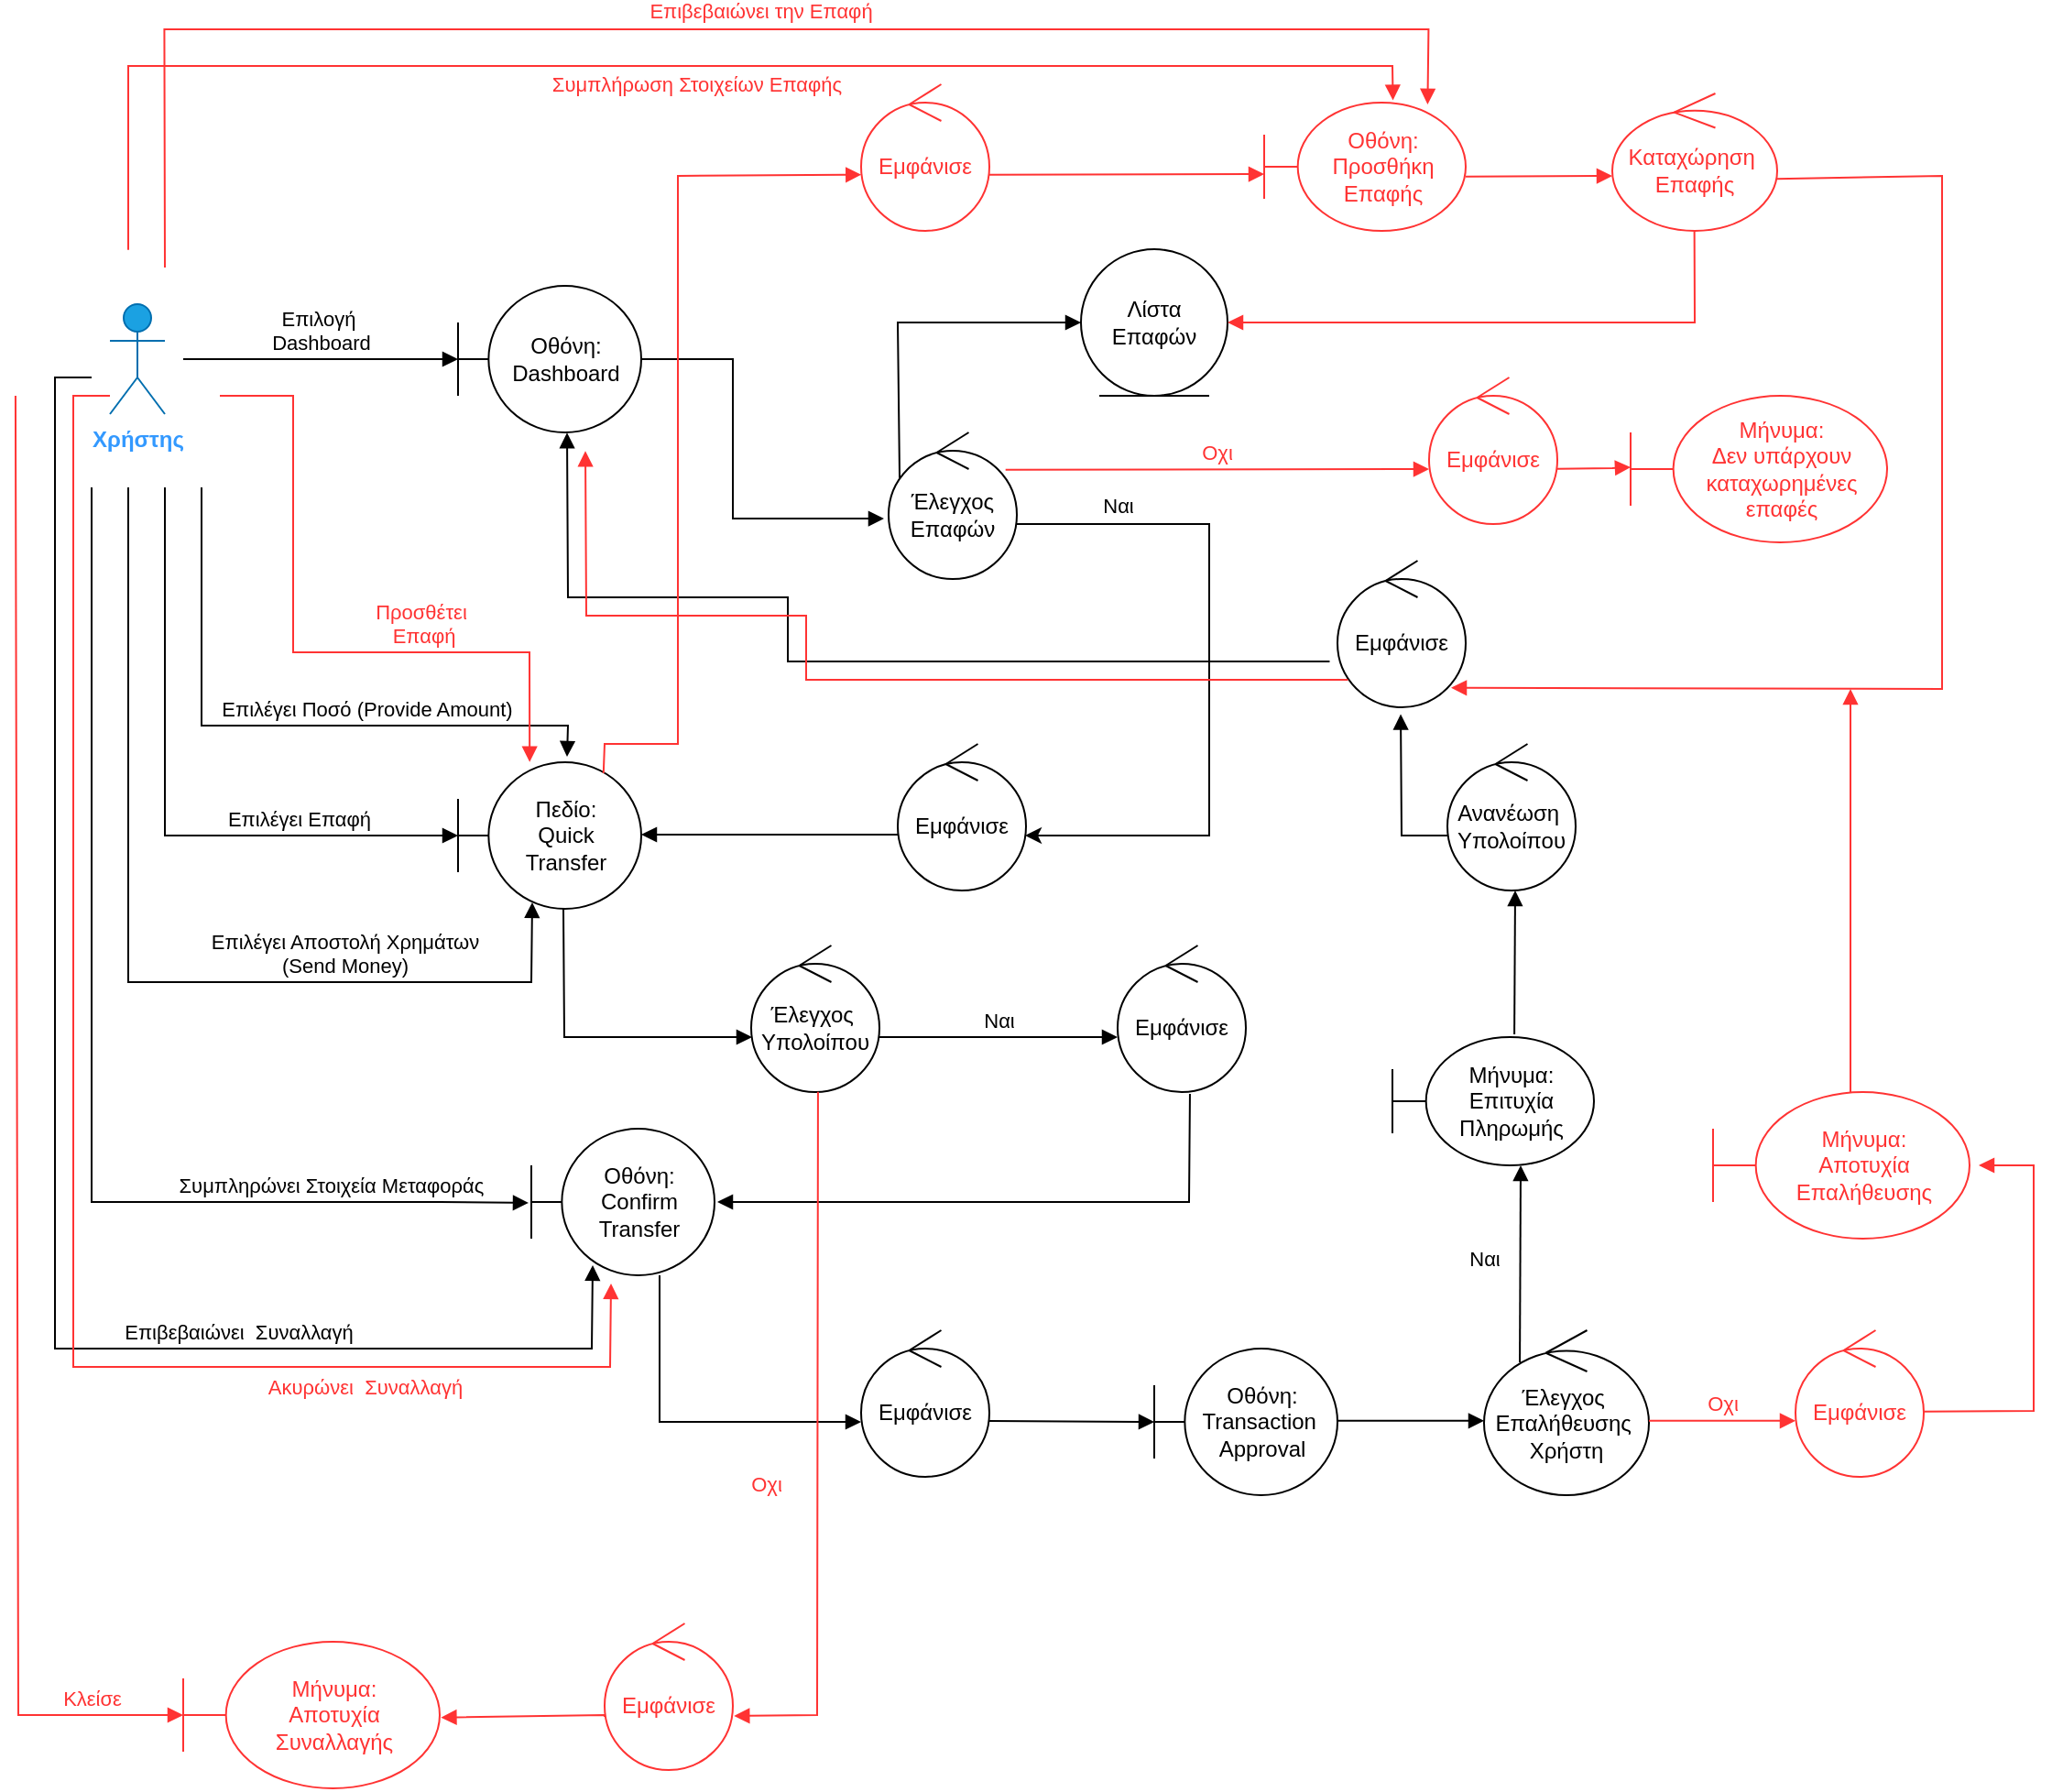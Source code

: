 <mxfile version="17.1.3" type="device"><diagram id="ZXy_3O-CRI1T3Pf7ygeH" name="Page-1"><mxGraphModel dx="1981" dy="1019" grid="1" gridSize="10" guides="1" tooltips="1" connect="1" arrows="1" fold="1" page="0" pageScale="1" pageWidth="827" pageHeight="1169" background="none" math="0" shadow="0"><root><mxCell id="0"/><mxCell id="1" parent="0"/><mxCell id="oYqFzWiZNGK12q5oOppW-3" value="&lt;b&gt;&lt;font color=&quot;#3399ff&quot;&gt;Χρήστης&lt;/font&gt;&lt;/b&gt;" style="shape=umlActor;verticalLabelPosition=bottom;verticalAlign=top;html=1;fillColor=#1ba1e2;strokeColor=#006EAF;fontColor=#ffffff;" parent="1" vertex="1"><mxGeometry x="50" y="230" width="30" height="60" as="geometry"/></mxCell><mxCell id="oYqFzWiZNGK12q5oOppW-4" value="Επιλογή&amp;nbsp;&lt;br&gt;Dashboard" style="html=1;verticalAlign=bottom;endArrow=block;rounded=0;" parent="1" edge="1"><mxGeometry width="80" relative="1" as="geometry"><mxPoint x="90" y="260" as="sourcePoint"/><mxPoint x="240" y="260" as="targetPoint"/></mxGeometry></mxCell><mxCell id="oYqFzWiZNGK12q5oOppW-6" value="Οθόνη:&lt;br&gt;Dashboard" style="shape=umlBoundary;whiteSpace=wrap;html=1;" parent="1" vertex="1"><mxGeometry x="240" y="220" width="100" height="80" as="geometry"/></mxCell><mxCell id="Dm_1q5Gp8U_kqtqM08ro-1" value="&lt;br&gt;" style="html=1;verticalAlign=bottom;endArrow=block;rounded=0;entryX=-0.036;entryY=0.588;entryDx=0;entryDy=0;entryPerimeter=0;" parent="1" target="Dm_1q5Gp8U_kqtqM08ro-2" edge="1"><mxGeometry width="80" relative="1" as="geometry"><mxPoint x="340" y="260" as="sourcePoint"/><mxPoint x="480" y="347" as="targetPoint"/><Array as="points"><mxPoint x="390" y="260"/><mxPoint x="390" y="347"/></Array></mxGeometry></mxCell><mxCell id="Dm_1q5Gp8U_kqtqM08ro-8" value="" style="edgeStyle=orthogonalEdgeStyle;rounded=0;orthogonalLoop=1;jettySize=auto;html=1;entryX=0.993;entryY=0.625;entryDx=0;entryDy=0;entryPerimeter=0;" parent="1" target="Dm_1q5Gp8U_kqtqM08ro-10" edge="1"><mxGeometry relative="1" as="geometry"><mxPoint x="540" y="340" as="sourcePoint"/><mxPoint x="590" y="520" as="targetPoint"/><Array as="points"><mxPoint x="540" y="350"/><mxPoint x="650" y="350"/><mxPoint x="650" y="520"/></Array></mxGeometry></mxCell><mxCell id="Dm_1q5Gp8U_kqtqM08ro-9" value="Ναι" style="edgeLabel;html=1;align=center;verticalAlign=middle;resizable=0;points=[];" parent="Dm_1q5Gp8U_kqtqM08ro-8" vertex="1" connectable="0"><mxGeometry x="0.142" y="1" relative="1" as="geometry"><mxPoint x="-51" y="-113" as="offset"/></mxGeometry></mxCell><mxCell id="Dm_1q5Gp8U_kqtqM08ro-2" value="Έλεγχος&lt;br&gt;Επαφών" style="ellipse;shape=umlControl;whiteSpace=wrap;html=1;" parent="1" vertex="1"><mxGeometry x="475" y="300" width="70" height="80" as="geometry"/></mxCell><mxCell id="Dm_1q5Gp8U_kqtqM08ro-4" value="&lt;br&gt;" style="html=1;verticalAlign=bottom;endArrow=block;rounded=0;entryX=0;entryY=0.5;entryDx=0;entryDy=0;exitX=0.086;exitY=0.311;exitDx=0;exitDy=0;exitPerimeter=0;" parent="1" source="Dm_1q5Gp8U_kqtqM08ro-2" target="Dm_1q5Gp8U_kqtqM08ro-5" edge="1"><mxGeometry width="80" relative="1" as="geometry"><mxPoint x="480" y="320" as="sourcePoint"/><mxPoint x="509.5" y="220" as="targetPoint"/><Array as="points"><mxPoint x="480" y="240"/></Array></mxGeometry></mxCell><mxCell id="Dm_1q5Gp8U_kqtqM08ro-5" value="Λίστα Επαφών" style="ellipse;shape=umlEntity;whiteSpace=wrap;html=1;" parent="1" vertex="1"><mxGeometry x="580" y="200" width="80" height="80" as="geometry"/></mxCell><mxCell id="Dm_1q5Gp8U_kqtqM08ro-6" value="Επιλέγει Επαφή" style="html=1;verticalAlign=bottom;endArrow=block;rounded=0;" parent="1" edge="1"><mxGeometry x="0.5" width="80" relative="1" as="geometry"><mxPoint x="80" y="330" as="sourcePoint"/><mxPoint x="240" y="520" as="targetPoint"/><Array as="points"><mxPoint x="80" y="520"/><mxPoint x="170" y="520"/></Array><mxPoint as="offset"/></mxGeometry></mxCell><mxCell id="Dm_1q5Gp8U_kqtqM08ro-10" value="Εμφάνισε" style="ellipse;shape=umlControl;whiteSpace=wrap;html=1;" parent="1" vertex="1"><mxGeometry x="480" y="470" width="70" height="80" as="geometry"/></mxCell><mxCell id="Dm_1q5Gp8U_kqtqM08ro-11" value="&lt;br&gt;" style="html=1;verticalAlign=bottom;endArrow=block;rounded=0;exitX=0;exitY=0.619;exitDx=0;exitDy=0;exitPerimeter=0;" parent="1" source="Dm_1q5Gp8U_kqtqM08ro-10" edge="1"><mxGeometry width="80" relative="1" as="geometry"><mxPoint x="460" y="520" as="sourcePoint"/><mxPoint x="340" y="519.5" as="targetPoint"/></mxGeometry></mxCell><mxCell id="Dm_1q5Gp8U_kqtqM08ro-12" value="Πεδίο:&lt;br&gt;Quick &lt;br&gt;Transfer" style="shape=umlBoundary;whiteSpace=wrap;html=1;" parent="1" vertex="1"><mxGeometry x="240" y="480" width="100" height="80" as="geometry"/></mxCell><mxCell id="Dm_1q5Gp8U_kqtqM08ro-15" value="Επιλέγει Ποσό (Provide Amount)" style="html=1;verticalAlign=bottom;endArrow=block;rounded=0;entryX=0.595;entryY=-0.037;entryDx=0;entryDy=0;entryPerimeter=0;" parent="1" target="Dm_1q5Gp8U_kqtqM08ro-12" edge="1"><mxGeometry x="0.268" width="80" relative="1" as="geometry"><mxPoint x="100" y="330" as="sourcePoint"/><mxPoint x="290" y="400" as="targetPoint"/><Array as="points"><mxPoint x="100" y="460"/><mxPoint x="300" y="460"/></Array><mxPoint as="offset"/></mxGeometry></mxCell><mxCell id="Dm_1q5Gp8U_kqtqM08ro-16" value="Επιλέγει Αποστολή Χρημάτων &lt;br&gt;(Send Money)" style="html=1;verticalAlign=bottom;endArrow=block;rounded=0;entryX=0.405;entryY=0.956;entryDx=0;entryDy=0;entryPerimeter=0;" parent="1" target="Dm_1q5Gp8U_kqtqM08ro-12" edge="1"><mxGeometry x="0.452" width="80" relative="1" as="geometry"><mxPoint x="60" y="330" as="sourcePoint"/><mxPoint x="280" y="720" as="targetPoint"/><Array as="points"><mxPoint x="60" y="600"/><mxPoint x="280" y="600"/></Array><mxPoint as="offset"/></mxGeometry></mxCell><mxCell id="Dm_1q5Gp8U_kqtqM08ro-17" value="Οθόνη:&lt;br&gt;Confirm&lt;br&gt;Transfer" style="shape=umlBoundary;whiteSpace=wrap;html=1;" parent="1" vertex="1"><mxGeometry x="280" y="680" width="100" height="80" as="geometry"/></mxCell><mxCell id="Dm_1q5Gp8U_kqtqM08ro-18" value="" style="html=1;verticalAlign=bottom;endArrow=block;rounded=0;exitX=0.575;exitY=1;exitDx=0;exitDy=0;exitPerimeter=0;entryX=0.007;entryY=0.625;entryDx=0;entryDy=0;entryPerimeter=0;" parent="1" source="Dm_1q5Gp8U_kqtqM08ro-12" target="Dm_1q5Gp8U_kqtqM08ro-19" edge="1"><mxGeometry width="80" relative="1" as="geometry"><mxPoint x="290" y="610" as="sourcePoint"/><mxPoint x="430" y="630" as="targetPoint"/><Array as="points"><mxPoint x="298" y="630"/></Array></mxGeometry></mxCell><mxCell id="Dm_1q5Gp8U_kqtqM08ro-19" value="Έλεγχος&amp;nbsp;&lt;br&gt;Υπολοίπου" style="ellipse;shape=umlControl;whiteSpace=wrap;html=1;" parent="1" vertex="1"><mxGeometry x="400" y="580" width="70" height="80" as="geometry"/></mxCell><mxCell id="Dm_1q5Gp8U_kqtqM08ro-20" value="Ναι" style="html=1;verticalAlign=bottom;endArrow=block;rounded=0;" parent="1" edge="1"><mxGeometry width="80" relative="1" as="geometry"><mxPoint x="470" y="630" as="sourcePoint"/><mxPoint x="600" y="630" as="targetPoint"/></mxGeometry></mxCell><mxCell id="Dm_1q5Gp8U_kqtqM08ro-21" value="Εμφάνισε" style="ellipse;shape=umlControl;whiteSpace=wrap;html=1;" parent="1" vertex="1"><mxGeometry x="600" y="580" width="70" height="80" as="geometry"/></mxCell><mxCell id="Dm_1q5Gp8U_kqtqM08ro-22" value="" style="html=1;verticalAlign=bottom;endArrow=block;rounded=0;exitX=0.564;exitY=1.013;exitDx=0;exitDy=0;exitPerimeter=0;entryX=1.015;entryY=0.5;entryDx=0;entryDy=0;entryPerimeter=0;" parent="1" source="Dm_1q5Gp8U_kqtqM08ro-21" target="Dm_1q5Gp8U_kqtqM08ro-17" edge="1"><mxGeometry x="0.188" y="-10" width="80" relative="1" as="geometry"><mxPoint x="530" y="719.5" as="sourcePoint"/><mxPoint x="420" y="720" as="targetPoint"/><Array as="points"><mxPoint x="639" y="720"/></Array><mxPoint as="offset"/></mxGeometry></mxCell><mxCell id="Dm_1q5Gp8U_kqtqM08ro-23" value="Συμπληρώνει Στοιχεία Μεταφοράς&amp;nbsp;" style="html=1;verticalAlign=bottom;endArrow=block;rounded=0;entryX=-0.015;entryY=0.506;entryDx=0;entryDy=0;entryPerimeter=0;" parent="1" target="Dm_1q5Gp8U_kqtqM08ro-17" edge="1"><mxGeometry x="0.661" width="80" relative="1" as="geometry"><mxPoint x="40" y="330" as="sourcePoint"/><mxPoint x="350" y="810" as="targetPoint"/><Array as="points"><mxPoint x="40" y="330"/><mxPoint x="40" y="720"/><mxPoint x="230" y="720"/></Array><mxPoint as="offset"/></mxGeometry></mxCell><mxCell id="Dm_1q5Gp8U_kqtqM08ro-26" value="Επιβεβαιώνει&amp;nbsp; Συναλλαγή" style="html=1;verticalAlign=bottom;endArrow=block;rounded=0;entryX=0.335;entryY=0.931;entryDx=0;entryDy=0;entryPerimeter=0;" parent="1" target="Dm_1q5Gp8U_kqtqM08ro-17" edge="1"><mxGeometry x="0.463" width="80" relative="1" as="geometry"><mxPoint x="40" y="270" as="sourcePoint"/><mxPoint x="320" y="800" as="targetPoint"/><Array as="points"><mxPoint x="20" y="270"/><mxPoint x="20" y="800"/><mxPoint x="313" y="800"/></Array><mxPoint as="offset"/></mxGeometry></mxCell><mxCell id="Dm_1q5Gp8U_kqtqM08ro-29" value="" style="html=1;verticalAlign=bottom;endArrow=block;rounded=0;" parent="1" edge="1"><mxGeometry width="80" relative="1" as="geometry"><mxPoint x="350" y="760" as="sourcePoint"/><mxPoint x="460" y="840" as="targetPoint"/><Array as="points"><mxPoint x="350" y="840"/></Array></mxGeometry></mxCell><mxCell id="Dm_1q5Gp8U_kqtqM08ro-31" value="Εμφάνισε" style="ellipse;shape=umlControl;whiteSpace=wrap;html=1;" parent="1" vertex="1"><mxGeometry x="460" y="790" width="70" height="80" as="geometry"/></mxCell><mxCell id="Dm_1q5Gp8U_kqtqM08ro-35" value="Οθόνη:&lt;br&gt;Transaction&amp;nbsp;&lt;br&gt;Approval" style="shape=umlBoundary;whiteSpace=wrap;html=1;" parent="1" vertex="1"><mxGeometry x="620" y="800" width="100" height="80" as="geometry"/></mxCell><mxCell id="Dm_1q5Gp8U_kqtqM08ro-36" value="" style="html=1;verticalAlign=bottom;endArrow=block;rounded=0;exitX=1;exitY=0.619;exitDx=0;exitDy=0;exitPerimeter=0;" parent="1" source="Dm_1q5Gp8U_kqtqM08ro-31" edge="1"><mxGeometry width="80" relative="1" as="geometry"><mxPoint x="580" y="839.5" as="sourcePoint"/><mxPoint x="620" y="840" as="targetPoint"/></mxGeometry></mxCell><mxCell id="Dm_1q5Gp8U_kqtqM08ro-37" value="Έλεγχος&amp;nbsp;&lt;br&gt;Επαλήθευσης&amp;nbsp;&lt;br&gt;Χρήστη" style="ellipse;shape=umlControl;whiteSpace=wrap;html=1;" parent="1" vertex="1"><mxGeometry x="800" y="790" width="90" height="90" as="geometry"/></mxCell><mxCell id="Dm_1q5Gp8U_kqtqM08ro-39" value="" style="html=1;verticalAlign=bottom;endArrow=block;rounded=0;exitX=0.605;exitY=-0.021;exitDx=0;exitDy=0;exitPerimeter=0;" parent="1" source="Dm_1q5Gp8U_kqtqM08ro-41" edge="1"><mxGeometry width="80" relative="1" as="geometry"><mxPoint x="860" y="420" as="sourcePoint"/><mxPoint x="817" y="550" as="targetPoint"/></mxGeometry></mxCell><mxCell id="Dm_1q5Gp8U_kqtqM08ro-40" value="Ναι&lt;br&gt;" style="html=1;verticalAlign=bottom;endArrow=block;rounded=0;exitX=0.217;exitY=0.194;exitDx=0;exitDy=0;exitPerimeter=0;" parent="1" source="Dm_1q5Gp8U_kqtqM08ro-37" edge="1"><mxGeometry x="-0.118" y="20" width="80" relative="1" as="geometry"><mxPoint x="770" y="690" as="sourcePoint"/><mxPoint x="820" y="700" as="targetPoint"/><mxPoint as="offset"/></mxGeometry></mxCell><mxCell id="Dm_1q5Gp8U_kqtqM08ro-41" value="Μήνυμα:&lt;br&gt;Επιτυχία&lt;br&gt;Πληρωμής&lt;br&gt;" style="shape=umlBoundary;whiteSpace=wrap;html=1;" parent="1" vertex="1"><mxGeometry x="750" y="630" width="110" height="70" as="geometry"/></mxCell><mxCell id="Dm_1q5Gp8U_kqtqM08ro-42" value="Ανανέωση&amp;nbsp;&lt;br&gt;Υπολοίπου" style="ellipse;shape=umlControl;whiteSpace=wrap;html=1;" parent="1" vertex="1"><mxGeometry x="780" y="470" width="70" height="80" as="geometry"/></mxCell><mxCell id="Dm_1q5Gp8U_kqtqM08ro-44" value="Εμφάνισε" style="ellipse;shape=umlControl;whiteSpace=wrap;html=1;" parent="1" vertex="1"><mxGeometry x="720" y="370" width="70" height="80" as="geometry"/></mxCell><mxCell id="Dm_1q5Gp8U_kqtqM08ro-45" value="" style="html=1;verticalAlign=bottom;endArrow=block;rounded=0;entryX=0.493;entryY=1.047;entryDx=0;entryDy=0;entryPerimeter=0;exitX=0;exitY=0.625;exitDx=0;exitDy=0;exitPerimeter=0;" parent="1" source="Dm_1q5Gp8U_kqtqM08ro-42" target="Dm_1q5Gp8U_kqtqM08ro-44" edge="1"><mxGeometry width="80" relative="1" as="geometry"><mxPoint x="760" y="520" as="sourcePoint"/><mxPoint x="810" y="450" as="targetPoint"/><Array as="points"><mxPoint x="755" y="520"/></Array></mxGeometry></mxCell><mxCell id="Dm_1q5Gp8U_kqtqM08ro-46" value="" style="html=1;verticalAlign=bottom;endArrow=block;rounded=0;" parent="1" edge="1"><mxGeometry width="80" relative="1" as="geometry"><mxPoint x="720" y="839.38" as="sourcePoint"/><mxPoint x="800" y="839.38" as="targetPoint"/></mxGeometry></mxCell><mxCell id="Dm_1q5Gp8U_kqtqM08ro-47" value="" style="html=1;verticalAlign=bottom;endArrow=block;rounded=0;exitX=-0.061;exitY=0.688;exitDx=0;exitDy=0;exitPerimeter=0;entryX=0.595;entryY=1.002;entryDx=0;entryDy=0;entryPerimeter=0;" parent="1" source="Dm_1q5Gp8U_kqtqM08ro-44" target="oYqFzWiZNGK12q5oOppW-6" edge="1"><mxGeometry width="80" relative="1" as="geometry"><mxPoint x="240" y="350" as="sourcePoint"/><mxPoint x="320" y="350" as="targetPoint"/><Array as="points"><mxPoint x="420" y="425"/><mxPoint x="420" y="390"/><mxPoint x="300" y="390"/></Array></mxGeometry></mxCell><mxCell id="Dm_1q5Gp8U_kqtqM08ro-49" value="&lt;font color=&quot;#ff3333&quot;&gt;Οχι&lt;/font&gt;" style="html=1;verticalAlign=bottom;endArrow=block;rounded=0;strokeColor=#FF3333;exitX=0.912;exitY=0.255;exitDx=0;exitDy=0;exitPerimeter=0;" parent="1" source="Dm_1q5Gp8U_kqtqM08ro-2" edge="1"><mxGeometry width="80" relative="1" as="geometry"><mxPoint x="690" y="320" as="sourcePoint"/><mxPoint x="770" y="320" as="targetPoint"/></mxGeometry></mxCell><mxCell id="Dm_1q5Gp8U_kqtqM08ro-50" value="&lt;font color=&quot;#ff3333&quot;&gt;Προσθέτει&amp;nbsp;&lt;br&gt;Επαφή&lt;br&gt;&lt;/font&gt;" style="html=1;verticalAlign=bottom;endArrow=block;rounded=0;strokeColor=#FF3333;entryX=0.391;entryY=-0.002;entryDx=0;entryDy=0;entryPerimeter=0;" parent="1" target="Dm_1q5Gp8U_kqtqM08ro-12" edge="1"><mxGeometry x="0.356" width="80" relative="1" as="geometry"><mxPoint x="110" y="280" as="sourcePoint"/><mxPoint x="770" y="170" as="targetPoint"/><Array as="points"><mxPoint x="150" y="280"/><mxPoint x="150" y="420"/><mxPoint x="279" y="420"/></Array><mxPoint x="1" as="offset"/></mxGeometry></mxCell><mxCell id="Dm_1q5Gp8U_kqtqM08ro-52" value="" style="html=1;verticalAlign=bottom;endArrow=block;rounded=0;fontColor=#FF3333;strokeColor=#FF3333;exitX=0.794;exitY=0.075;exitDx=0;exitDy=0;exitPerimeter=0;entryX=0.002;entryY=0.617;entryDx=0;entryDy=0;entryPerimeter=0;" parent="1" source="Dm_1q5Gp8U_kqtqM08ro-12" target="Dm_1q5Gp8U_kqtqM08ro-51" edge="1"><mxGeometry width="80" relative="1" as="geometry"><mxPoint x="320" y="470" as="sourcePoint"/><mxPoint x="360" y="170" as="targetPoint"/><Array as="points"><mxPoint x="320" y="470"/><mxPoint x="360" y="470"/><mxPoint x="360" y="160"/></Array></mxGeometry></mxCell><mxCell id="Dm_1q5Gp8U_kqtqM08ro-57" value="&lt;font color=&quot;#ff3333&quot;&gt;Μήνυμα:&lt;br&gt;Δεν υπάρχουν καταχωρημένες επαφές&lt;/font&gt;" style="shape=umlBoundary;whiteSpace=wrap;html=1;strokeColor=#FF3333;" parent="1" vertex="1"><mxGeometry x="880" y="280" width="140" height="80" as="geometry"/></mxCell><mxCell id="Dm_1q5Gp8U_kqtqM08ro-58" value="" style="html=1;verticalAlign=bottom;endArrow=block;rounded=0;strokeColor=#FF3333;exitX=0.989;exitY=0.617;exitDx=0;exitDy=0;exitPerimeter=0;startArrow=none;" parent="1" source="Dm_1q5Gp8U_kqtqM08ro-51" edge="1"><mxGeometry width="80" relative="1" as="geometry"><mxPoint x="475.0" y="160.4" as="sourcePoint"/><mxPoint x="680" y="159" as="targetPoint"/></mxGeometry></mxCell><mxCell id="Dm_1q5Gp8U_kqtqM08ro-59" value="&lt;font color=&quot;#ff3333&quot;&gt;Οθόνη:&lt;br&gt;Προσθήκη&lt;br&gt;Επαφής&lt;br&gt;&lt;/font&gt;" style="shape=umlBoundary;whiteSpace=wrap;html=1;strokeColor=#FF3333;" parent="1" vertex="1"><mxGeometry x="680" y="120" width="110" height="70" as="geometry"/></mxCell><mxCell id="Dm_1q5Gp8U_kqtqM08ro-51" value="&lt;font color=&quot;#ff3333&quot;&gt;Εμφάνισε&lt;/font&gt;" style="ellipse;shape=umlControl;whiteSpace=wrap;html=1;strokeColor=#FF3333;" parent="1" vertex="1"><mxGeometry x="460" y="110" width="70" height="80" as="geometry"/></mxCell><mxCell id="Dm_1q5Gp8U_kqtqM08ro-61" value="" style="html=1;verticalAlign=bottom;endArrow=block;rounded=0;strokeColor=#FF3333;exitX=0.989;exitY=0.617;exitDx=0;exitDy=0;exitPerimeter=0;startArrow=none;entryX=0.639;entryY=-0.017;entryDx=0;entryDy=0;entryPerimeter=0;" parent="1" target="Dm_1q5Gp8U_kqtqM08ro-59" edge="1"><mxGeometry width="80" relative="1" as="geometry"><mxPoint x="60" y="200.36" as="sourcePoint"/><mxPoint x="730" y="100" as="targetPoint"/><Array as="points"><mxPoint x="60" y="100"/><mxPoint x="750" y="100"/></Array></mxGeometry></mxCell><mxCell id="Dm_1q5Gp8U_kqtqM08ro-62" value="Συμπλήρωση Στοιχείων Επαφής" style="edgeLabel;html=1;align=center;verticalAlign=middle;resizable=0;points=[];fontColor=#FF3333;" parent="Dm_1q5Gp8U_kqtqM08ro-61" vertex="1" connectable="0"><mxGeometry x="0.26" y="-2" relative="1" as="geometry"><mxPoint x="-100" y="8" as="offset"/></mxGeometry></mxCell><mxCell id="Dm_1q5Gp8U_kqtqM08ro-63" value="" style="html=1;verticalAlign=bottom;endArrow=block;rounded=0;strokeColor=#FF3333;startArrow=none;entryX=0.811;entryY=0.014;entryDx=0;entryDy=0;entryPerimeter=0;" parent="1" target="Dm_1q5Gp8U_kqtqM08ro-59" edge="1"><mxGeometry width="80" relative="1" as="geometry"><mxPoint x="80" y="210" as="sourcePoint"/><mxPoint x="770" y="98.81" as="targetPoint"/><Array as="points"><mxPoint x="79.71" y="80"/><mxPoint x="769.71" y="80"/></Array></mxGeometry></mxCell><mxCell id="Dm_1q5Gp8U_kqtqM08ro-64" value="Επιβεβαιώνει την Επαφή" style="edgeLabel;html=1;align=center;verticalAlign=middle;resizable=0;points=[];fontColor=#FF3333;" parent="Dm_1q5Gp8U_kqtqM08ro-63" vertex="1" connectable="0"><mxGeometry x="0.26" y="-2" relative="1" as="geometry"><mxPoint x="-87" y="-12" as="offset"/></mxGeometry></mxCell><mxCell id="Dm_1q5Gp8U_kqtqM08ro-65" value="&lt;font color=&quot;#ff3333&quot;&gt;Καταχώρηση&amp;nbsp;&lt;br&gt;Επαφής&lt;br&gt;&lt;/font&gt;" style="ellipse;shape=umlControl;whiteSpace=wrap;html=1;strokeColor=#FF3333;" parent="1" vertex="1"><mxGeometry x="870" y="115" width="90" height="75" as="geometry"/></mxCell><mxCell id="Dm_1q5Gp8U_kqtqM08ro-66" value="" style="html=1;verticalAlign=bottom;endArrow=block;rounded=0;strokeColor=#FF3333;exitX=0.989;exitY=0.617;exitDx=0;exitDy=0;exitPerimeter=0;startArrow=none;" parent="1" edge="1"><mxGeometry width="80" relative="1" as="geometry"><mxPoint x="790" y="160.36" as="sourcePoint"/><mxPoint x="870" y="160" as="targetPoint"/></mxGeometry></mxCell><mxCell id="Dm_1q5Gp8U_kqtqM08ro-67" value="" style="html=1;verticalAlign=bottom;endArrow=block;rounded=0;strokeColor=#FF3333;exitX=0.498;exitY=1.006;exitDx=0;exitDy=0;exitPerimeter=0;startArrow=none;entryX=1;entryY=0.5;entryDx=0;entryDy=0;" parent="1" source="Dm_1q5Gp8U_kqtqM08ro-65" target="Dm_1q5Gp8U_kqtqM08ro-5" edge="1"><mxGeometry width="80" relative="1" as="geometry"><mxPoint x="790" y="210.36" as="sourcePoint"/><mxPoint x="870" y="210" as="targetPoint"/><Array as="points"><mxPoint x="915" y="240"/></Array></mxGeometry></mxCell><mxCell id="Dm_1q5Gp8U_kqtqM08ro-68" value="" style="html=1;verticalAlign=bottom;endArrow=block;rounded=0;strokeColor=#FF3333;exitX=0.998;exitY=0.621;exitDx=0;exitDy=0;exitPerimeter=0;startArrow=none;entryX=0.886;entryY=0.867;entryDx=0;entryDy=0;entryPerimeter=0;" parent="1" source="Dm_1q5Gp8U_kqtqM08ro-65" target="Dm_1q5Gp8U_kqtqM08ro-44" edge="1"><mxGeometry width="80" relative="1" as="geometry"><mxPoint x="990" y="220.36" as="sourcePoint"/><mxPoint x="950" y="410" as="targetPoint"/><Array as="points"><mxPoint x="1050" y="160"/><mxPoint x="1050" y="440"/></Array></mxGeometry></mxCell><mxCell id="Dm_1q5Gp8U_kqtqM08ro-69" value="" style="html=1;verticalAlign=bottom;endArrow=block;rounded=0;exitX=-0.061;exitY=0.688;exitDx=0;exitDy=0;exitPerimeter=0;entryX=0.595;entryY=1.002;entryDx=0;entryDy=0;entryPerimeter=0;strokeColor=#FF3333;" parent="1" edge="1"><mxGeometry width="80" relative="1" as="geometry"><mxPoint x="725.73" y="435.04" as="sourcePoint"/><mxPoint x="309.5" y="310.16" as="targetPoint"/><Array as="points"><mxPoint x="430" y="435"/><mxPoint x="430" y="400"/><mxPoint x="310" y="400"/></Array></mxGeometry></mxCell><mxCell id="Dm_1q5Gp8U_kqtqM08ro-70" value="&lt;font color=&quot;#ff3333&quot;&gt;Οχι&lt;/font&gt;" style="html=1;verticalAlign=bottom;endArrow=block;rounded=0;strokeColor=#FF3333;exitX=0.521;exitY=0.999;exitDx=0;exitDy=0;exitPerimeter=0;entryX=1.009;entryY=0.631;entryDx=0;entryDy=0;entryPerimeter=0;" parent="1" source="Dm_1q5Gp8U_kqtqM08ro-19" target="Dm_1q5Gp8U_kqtqM08ro-74" edge="1"><mxGeometry x="0.156" y="-28" width="80" relative="1" as="geometry"><mxPoint x="379.42" y="920.4" as="sourcePoint"/><mxPoint x="570" y="982" as="targetPoint"/><Array as="points"><mxPoint x="436" y="1000"/></Array><mxPoint as="offset"/></mxGeometry></mxCell><mxCell id="Dm_1q5Gp8U_kqtqM08ro-71" value="&lt;font color=&quot;#ff3333&quot;&gt;Μήνυμα:&lt;br&gt;Αποτυχία&lt;br&gt;Συναλλαγής&lt;br&gt;&lt;/font&gt;" style="shape=umlBoundary;whiteSpace=wrap;html=1;strokeColor=#FF3333;" parent="1" vertex="1"><mxGeometry x="90" y="960" width="140" height="80" as="geometry"/></mxCell><mxCell id="Dm_1q5Gp8U_kqtqM08ro-72" value="&lt;font color=&quot;#ff3333&quot;&gt;Εμφάνισε&lt;/font&gt;" style="ellipse;shape=umlControl;whiteSpace=wrap;html=1;strokeColor=#FF3333;" parent="1" vertex="1"><mxGeometry x="770" y="270" width="70" height="80" as="geometry"/></mxCell><mxCell id="Dm_1q5Gp8U_kqtqM08ro-73" value="" style="html=1;verticalAlign=bottom;endArrow=block;rounded=0;strokeColor=#FF3333;exitX=0.912;exitY=0.255;exitDx=0;exitDy=0;exitPerimeter=0;" parent="1" edge="1"><mxGeometry width="80" relative="1" as="geometry"><mxPoint x="840.0" y="319.84" as="sourcePoint"/><mxPoint x="880" y="319" as="targetPoint"/><Array as="points"><mxPoint x="870" y="319.44"/></Array></mxGeometry></mxCell><mxCell id="Dm_1q5Gp8U_kqtqM08ro-74" value="&lt;font color=&quot;#ff3333&quot;&gt;Εμφάνισε&lt;/font&gt;" style="ellipse;shape=umlControl;whiteSpace=wrap;html=1;strokeColor=#FF3333;" parent="1" vertex="1"><mxGeometry x="320" y="950" width="70" height="80" as="geometry"/></mxCell><mxCell id="Dm_1q5Gp8U_kqtqM08ro-76" value="&lt;font color=&quot;#ff3333&quot;&gt;Κλείσε&lt;/font&gt;" style="html=1;verticalAlign=bottom;endArrow=block;rounded=0;strokeColor=#FF3333;exitX=0.521;exitY=0.999;exitDx=0;exitDy=0;exitPerimeter=0;" parent="1" edge="1"><mxGeometry x="0.876" width="80" relative="1" as="geometry"><mxPoint x="-1.53" y="280.0" as="sourcePoint"/><mxPoint x="90" y="1000" as="targetPoint"/><Array as="points"><mxPoint y="1000"/></Array><mxPoint as="offset"/></mxGeometry></mxCell><mxCell id="Dm_1q5Gp8U_kqtqM08ro-77" value="" style="html=1;verticalAlign=bottom;endArrow=block;rounded=0;fontColor=#3399FF;strokeColor=#FF3333;entryX=1.005;entryY=0.517;entryDx=0;entryDy=0;entryPerimeter=0;" parent="1" target="Dm_1q5Gp8U_kqtqM08ro-71" edge="1"><mxGeometry width="80" relative="1" as="geometry"><mxPoint x="320" y="1001" as="sourcePoint"/><mxPoint x="400" y="950" as="targetPoint"/><Array as="points"><mxPoint x="320" y="1000"/></Array></mxGeometry></mxCell><mxCell id="Dm_1q5Gp8U_kqtqM08ro-78" value="&lt;font color=&quot;#ff3333&quot;&gt;Ακυρώνει&amp;nbsp; Συναλλαγή&lt;/font&gt;" style="html=1;verticalAlign=bottom;endArrow=block;rounded=0;entryX=0.335;entryY=0.931;entryDx=0;entryDy=0;entryPerimeter=0;strokeColor=#FF3333;" parent="1" edge="1"><mxGeometry x="0.598" y="-20" width="80" relative="1" as="geometry"><mxPoint x="50" y="280" as="sourcePoint"/><mxPoint x="323.5" y="764.48" as="targetPoint"/><Array as="points"><mxPoint x="30" y="280"/><mxPoint x="30" y="810"/><mxPoint x="323" y="810"/></Array><mxPoint x="-1" as="offset"/></mxGeometry></mxCell><mxCell id="Dm_1q5Gp8U_kqtqM08ro-80" value="Οχι" style="html=1;verticalAlign=bottom;endArrow=block;rounded=0;fontColor=#FF3333;strokeColor=#FF3333;" parent="1" edge="1"><mxGeometry width="80" relative="1" as="geometry"><mxPoint x="890" y="839.38" as="sourcePoint"/><mxPoint x="970" y="839.38" as="targetPoint"/></mxGeometry></mxCell><mxCell id="Dm_1q5Gp8U_kqtqM08ro-81" value="&lt;font color=&quot;#ff3333&quot;&gt;Εμφάνισε&lt;/font&gt;" style="ellipse;shape=umlControl;whiteSpace=wrap;html=1;strokeColor=#FF3333;" parent="1" vertex="1"><mxGeometry x="970" y="790" width="70" height="80" as="geometry"/></mxCell><mxCell id="Dm_1q5Gp8U_kqtqM08ro-82" value="&lt;font color=&quot;#ff3333&quot;&gt;Μήνυμα:&lt;br&gt;Αποτυχία&lt;br&gt;Επαλήθευσης&lt;br&gt;&lt;/font&gt;" style="shape=umlBoundary;whiteSpace=wrap;html=1;strokeColor=#FF3333;" parent="1" vertex="1"><mxGeometry x="925" y="660" width="140" height="80" as="geometry"/></mxCell><mxCell id="Dm_1q5Gp8U_kqtqM08ro-84" value="" style="html=1;verticalAlign=bottom;endArrow=block;rounded=0;fontColor=#FF3333;strokeColor=#FF3333;" parent="1" edge="1"><mxGeometry width="80" relative="1" as="geometry"><mxPoint x="1040" y="834.37" as="sourcePoint"/><mxPoint x="1070" y="700" as="targetPoint"/><Array as="points"><mxPoint x="1100" y="834"/><mxPoint x="1100" y="700"/></Array></mxGeometry></mxCell><mxCell id="Dm_1q5Gp8U_kqtqM08ro-85" value="" style="html=1;verticalAlign=bottom;endArrow=block;rounded=0;fontColor=#FF3333;strokeColor=#FF3333;" parent="1" edge="1"><mxGeometry width="80" relative="1" as="geometry"><mxPoint x="1000" y="660" as="sourcePoint"/><mxPoint x="1000" y="440" as="targetPoint"/><Array as="points"><mxPoint x="1000" y="624"/><mxPoint x="1000" y="490"/><mxPoint x="1000" y="450"/></Array></mxGeometry></mxCell></root></mxGraphModel></diagram></mxfile>